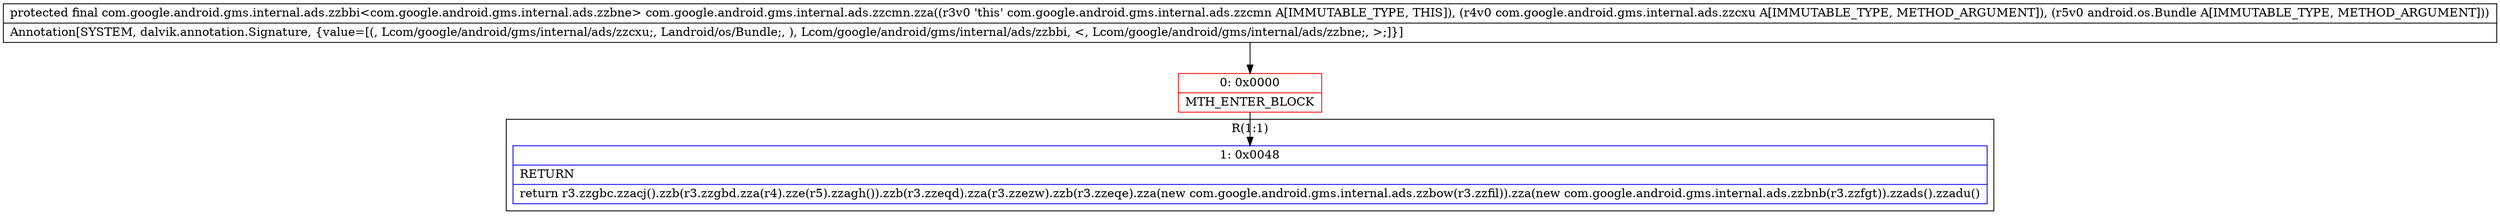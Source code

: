 digraph "CFG forcom.google.android.gms.internal.ads.zzcmn.zza(Lcom\/google\/android\/gms\/internal\/ads\/zzcxu;Landroid\/os\/Bundle;)Lcom\/google\/android\/gms\/internal\/ads\/zzbbi;" {
subgraph cluster_Region_1157015872 {
label = "R(1:1)";
node [shape=record,color=blue];
Node_1 [shape=record,label="{1\:\ 0x0048|RETURN\l|return r3.zzgbc.zzacj().zzb(r3.zzgbd.zza(r4).zze(r5).zzagh()).zzb(r3.zzeqd).zza(r3.zzezw).zzb(r3.zzeqe).zza(new com.google.android.gms.internal.ads.zzbow(r3.zzfil)).zza(new com.google.android.gms.internal.ads.zzbnb(r3.zzfgt)).zzads().zzadu()\l}"];
}
Node_0 [shape=record,color=red,label="{0\:\ 0x0000|MTH_ENTER_BLOCK\l}"];
MethodNode[shape=record,label="{protected final com.google.android.gms.internal.ads.zzbbi\<com.google.android.gms.internal.ads.zzbne\> com.google.android.gms.internal.ads.zzcmn.zza((r3v0 'this' com.google.android.gms.internal.ads.zzcmn A[IMMUTABLE_TYPE, THIS]), (r4v0 com.google.android.gms.internal.ads.zzcxu A[IMMUTABLE_TYPE, METHOD_ARGUMENT]), (r5v0 android.os.Bundle A[IMMUTABLE_TYPE, METHOD_ARGUMENT]))  | Annotation[SYSTEM, dalvik.annotation.Signature, \{value=[(, Lcom\/google\/android\/gms\/internal\/ads\/zzcxu;, Landroid\/os\/Bundle;, ), Lcom\/google\/android\/gms\/internal\/ads\/zzbbi, \<, Lcom\/google\/android\/gms\/internal\/ads\/zzbne;, \>;]\}]\l}"];
MethodNode -> Node_0;
Node_0 -> Node_1;
}

